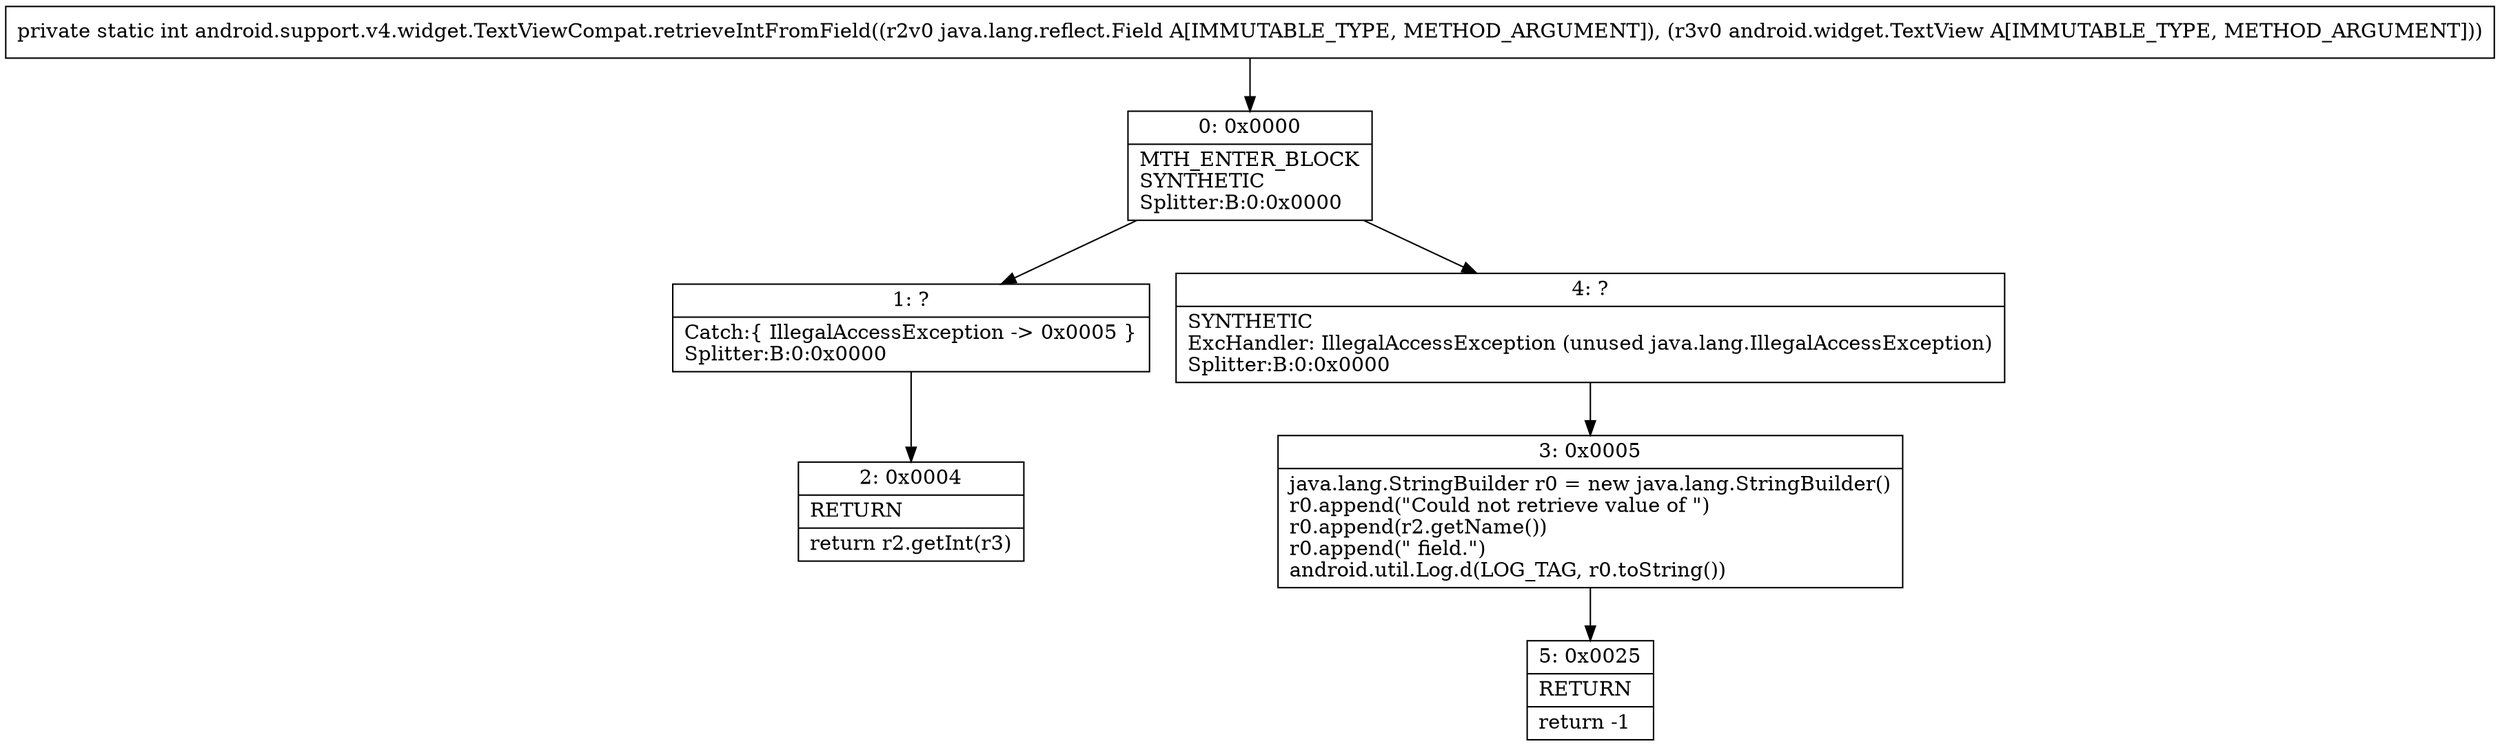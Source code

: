 digraph "CFG forandroid.support.v4.widget.TextViewCompat.retrieveIntFromField(Ljava\/lang\/reflect\/Field;Landroid\/widget\/TextView;)I" {
Node_0 [shape=record,label="{0\:\ 0x0000|MTH_ENTER_BLOCK\lSYNTHETIC\lSplitter:B:0:0x0000\l}"];
Node_1 [shape=record,label="{1\:\ ?|Catch:\{ IllegalAccessException \-\> 0x0005 \}\lSplitter:B:0:0x0000\l}"];
Node_2 [shape=record,label="{2\:\ 0x0004|RETURN\l|return r2.getInt(r3)\l}"];
Node_3 [shape=record,label="{3\:\ 0x0005|java.lang.StringBuilder r0 = new java.lang.StringBuilder()\lr0.append(\"Could not retrieve value of \")\lr0.append(r2.getName())\lr0.append(\" field.\")\landroid.util.Log.d(LOG_TAG, r0.toString())\l}"];
Node_4 [shape=record,label="{4\:\ ?|SYNTHETIC\lExcHandler: IllegalAccessException (unused java.lang.IllegalAccessException)\lSplitter:B:0:0x0000\l}"];
Node_5 [shape=record,label="{5\:\ 0x0025|RETURN\l|return \-1\l}"];
MethodNode[shape=record,label="{private static int android.support.v4.widget.TextViewCompat.retrieveIntFromField((r2v0 java.lang.reflect.Field A[IMMUTABLE_TYPE, METHOD_ARGUMENT]), (r3v0 android.widget.TextView A[IMMUTABLE_TYPE, METHOD_ARGUMENT])) }"];
MethodNode -> Node_0;
Node_0 -> Node_1;
Node_0 -> Node_4;
Node_1 -> Node_2;
Node_3 -> Node_5;
Node_4 -> Node_3;
}

